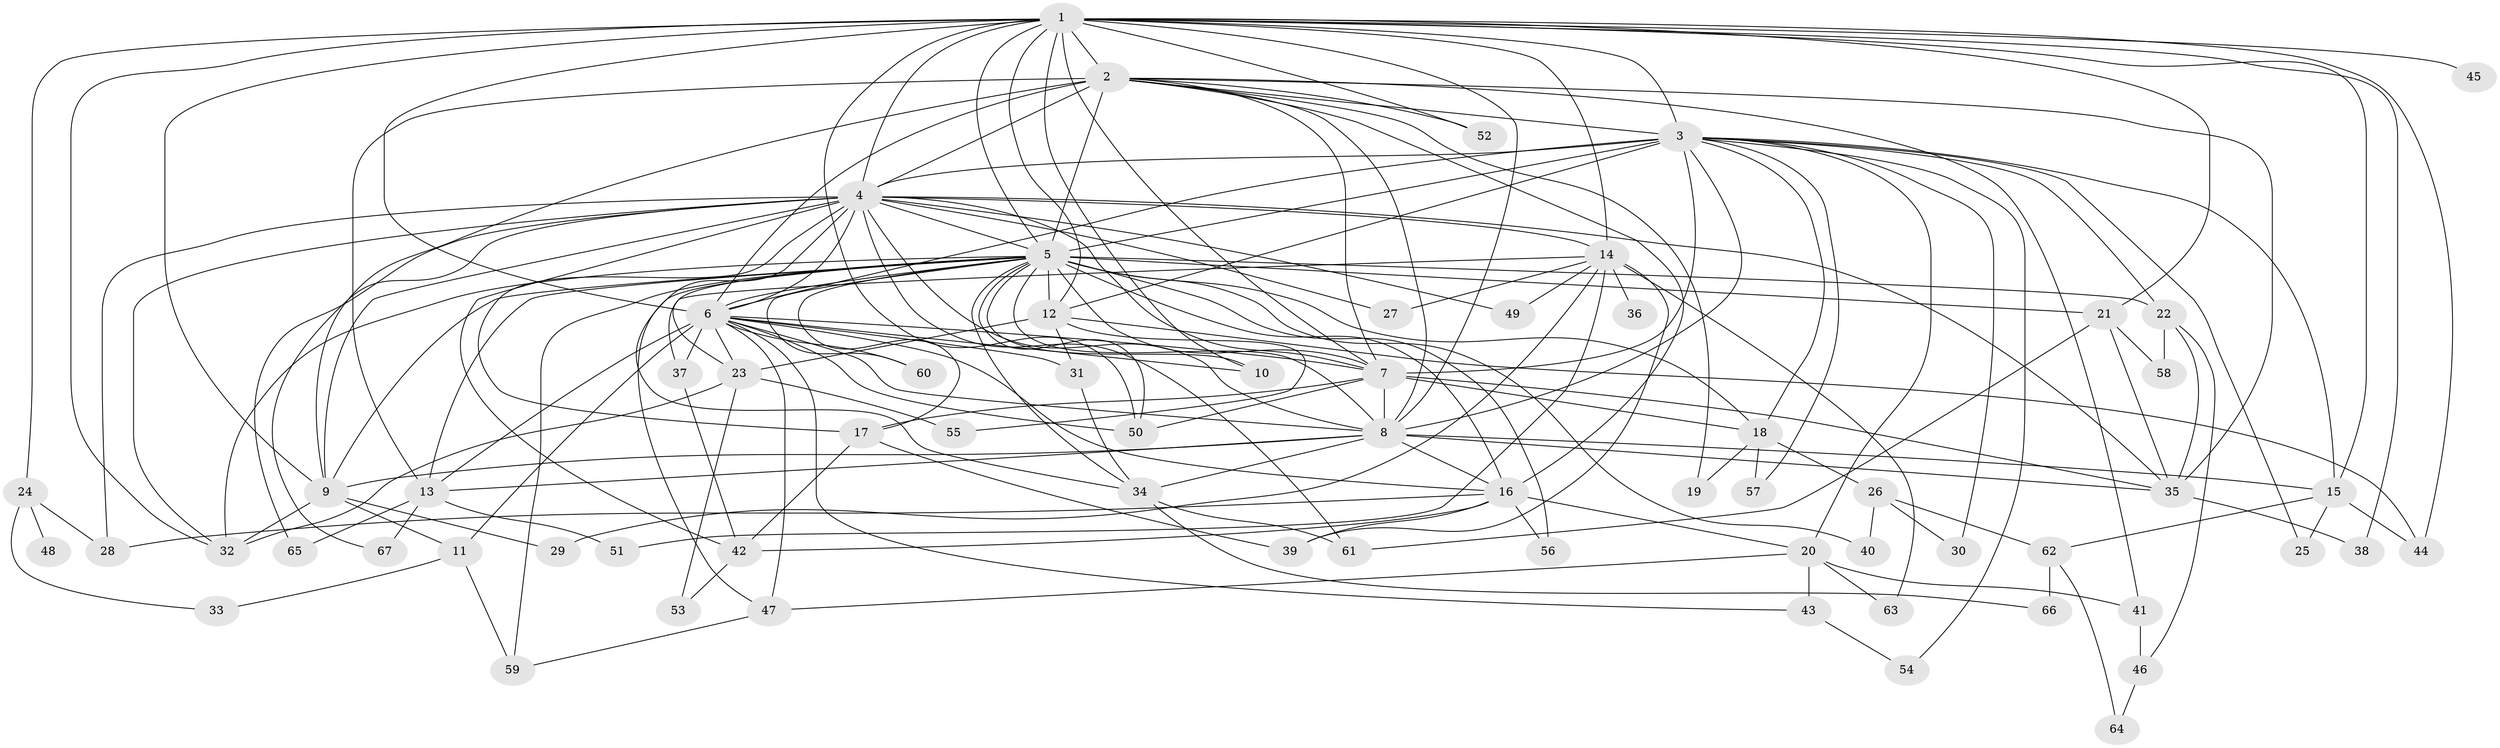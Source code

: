 // original degree distribution, {23: 0.015037593984962405, 18: 0.007518796992481203, 24: 0.015037593984962405, 21: 0.007518796992481203, 25: 0.007518796992481203, 13: 0.015037593984962405, 16: 0.007518796992481203, 33: 0.007518796992481203, 7: 0.022556390977443608, 3: 0.18796992481203006, 2: 0.5338345864661654, 4: 0.07518796992481203, 6: 0.045112781954887216, 5: 0.05263157894736842}
// Generated by graph-tools (version 1.1) at 2025/49/03/04/25 22:49:35]
// undirected, 67 vertices, 173 edges
graph export_dot {
  node [color=gray90,style=filled];
  1;
  2;
  3;
  4;
  5;
  6;
  7;
  8;
  9;
  10;
  11;
  12;
  13;
  14;
  15;
  16;
  17;
  18;
  19;
  20;
  21;
  22;
  23;
  24;
  25;
  26;
  27;
  28;
  29;
  30;
  31;
  32;
  33;
  34;
  35;
  36;
  37;
  38;
  39;
  40;
  41;
  42;
  43;
  44;
  45;
  46;
  47;
  48;
  49;
  50;
  51;
  52;
  53;
  54;
  55;
  56;
  57;
  58;
  59;
  60;
  61;
  62;
  63;
  64;
  65;
  66;
  67;
  1 -- 2 [weight=4.0];
  1 -- 3 [weight=2.0];
  1 -- 4 [weight=2.0];
  1 -- 5 [weight=3.0];
  1 -- 6 [weight=2.0];
  1 -- 7 [weight=2.0];
  1 -- 8 [weight=2.0];
  1 -- 9 [weight=1.0];
  1 -- 10 [weight=1.0];
  1 -- 12 [weight=8.0];
  1 -- 14 [weight=2.0];
  1 -- 15 [weight=3.0];
  1 -- 21 [weight=1.0];
  1 -- 24 [weight=1.0];
  1 -- 32 [weight=1.0];
  1 -- 38 [weight=1.0];
  1 -- 44 [weight=1.0];
  1 -- 45 [weight=3.0];
  1 -- 50 [weight=1.0];
  1 -- 52 [weight=1.0];
  2 -- 3 [weight=3.0];
  2 -- 4 [weight=2.0];
  2 -- 5 [weight=21.0];
  2 -- 6 [weight=3.0];
  2 -- 7 [weight=2.0];
  2 -- 8 [weight=2.0];
  2 -- 9 [weight=1.0];
  2 -- 13 [weight=2.0];
  2 -- 16 [weight=1.0];
  2 -- 19 [weight=1.0];
  2 -- 35 [weight=2.0];
  2 -- 41 [weight=1.0];
  2 -- 52 [weight=1.0];
  3 -- 4 [weight=1.0];
  3 -- 5 [weight=1.0];
  3 -- 6 [weight=1.0];
  3 -- 7 [weight=2.0];
  3 -- 8 [weight=1.0];
  3 -- 12 [weight=1.0];
  3 -- 15 [weight=1.0];
  3 -- 18 [weight=1.0];
  3 -- 20 [weight=1.0];
  3 -- 22 [weight=2.0];
  3 -- 25 [weight=1.0];
  3 -- 30 [weight=1.0];
  3 -- 54 [weight=1.0];
  3 -- 57 [weight=1.0];
  4 -- 5 [weight=3.0];
  4 -- 6 [weight=1.0];
  4 -- 7 [weight=1.0];
  4 -- 8 [weight=2.0];
  4 -- 9 [weight=1.0];
  4 -- 14 [weight=1.0];
  4 -- 17 [weight=1.0];
  4 -- 27 [weight=1.0];
  4 -- 28 [weight=1.0];
  4 -- 32 [weight=1.0];
  4 -- 34 [weight=1.0];
  4 -- 35 [weight=1.0];
  4 -- 42 [weight=1.0];
  4 -- 49 [weight=1.0];
  4 -- 61 [weight=1.0];
  4 -- 65 [weight=1.0];
  4 -- 67 [weight=1.0];
  5 -- 6 [weight=4.0];
  5 -- 7 [weight=2.0];
  5 -- 8 [weight=2.0];
  5 -- 9 [weight=1.0];
  5 -- 10 [weight=1.0];
  5 -- 12 [weight=2.0];
  5 -- 13 [weight=1.0];
  5 -- 16 [weight=1.0];
  5 -- 17 [weight=1.0];
  5 -- 18 [weight=1.0];
  5 -- 21 [weight=1.0];
  5 -- 22 [weight=1.0];
  5 -- 23 [weight=2.0];
  5 -- 32 [weight=1.0];
  5 -- 34 [weight=1.0];
  5 -- 40 [weight=1.0];
  5 -- 47 [weight=1.0];
  5 -- 50 [weight=1.0];
  5 -- 56 [weight=1.0];
  5 -- 59 [weight=1.0];
  5 -- 60 [weight=1.0];
  6 -- 7 [weight=1.0];
  6 -- 8 [weight=1.0];
  6 -- 10 [weight=1.0];
  6 -- 11 [weight=1.0];
  6 -- 13 [weight=1.0];
  6 -- 16 [weight=1.0];
  6 -- 23 [weight=1.0];
  6 -- 31 [weight=1.0];
  6 -- 37 [weight=1.0];
  6 -- 43 [weight=1.0];
  6 -- 47 [weight=1.0];
  6 -- 50 [weight=1.0];
  6 -- 60 [weight=1.0];
  7 -- 8 [weight=2.0];
  7 -- 17 [weight=1.0];
  7 -- 18 [weight=1.0];
  7 -- 35 [weight=1.0];
  7 -- 50 [weight=1.0];
  8 -- 9 [weight=1.0];
  8 -- 13 [weight=1.0];
  8 -- 15 [weight=5.0];
  8 -- 16 [weight=1.0];
  8 -- 34 [weight=2.0];
  8 -- 35 [weight=1.0];
  9 -- 11 [weight=1.0];
  9 -- 29 [weight=1.0];
  9 -- 32 [weight=1.0];
  11 -- 33 [weight=1.0];
  11 -- 59 [weight=1.0];
  12 -- 23 [weight=1.0];
  12 -- 31 [weight=1.0];
  12 -- 44 [weight=1.0];
  12 -- 55 [weight=1.0];
  13 -- 51 [weight=1.0];
  13 -- 65 [weight=1.0];
  13 -- 67 [weight=1.0];
  14 -- 27 [weight=1.0];
  14 -- 29 [weight=1.0];
  14 -- 36 [weight=1.0];
  14 -- 37 [weight=1.0];
  14 -- 39 [weight=1.0];
  14 -- 49 [weight=1.0];
  14 -- 51 [weight=1.0];
  14 -- 63 [weight=1.0];
  15 -- 25 [weight=1.0];
  15 -- 44 [weight=1.0];
  15 -- 62 [weight=1.0];
  16 -- 20 [weight=1.0];
  16 -- 28 [weight=1.0];
  16 -- 39 [weight=1.0];
  16 -- 42 [weight=1.0];
  16 -- 56 [weight=1.0];
  17 -- 39 [weight=1.0];
  17 -- 42 [weight=1.0];
  18 -- 19 [weight=1.0];
  18 -- 26 [weight=1.0];
  18 -- 57 [weight=1.0];
  20 -- 41 [weight=1.0];
  20 -- 43 [weight=1.0];
  20 -- 47 [weight=1.0];
  20 -- 63 [weight=1.0];
  21 -- 35 [weight=1.0];
  21 -- 58 [weight=1.0];
  21 -- 61 [weight=1.0];
  22 -- 35 [weight=1.0];
  22 -- 46 [weight=1.0];
  22 -- 58 [weight=1.0];
  23 -- 32 [weight=1.0];
  23 -- 53 [weight=1.0];
  23 -- 55 [weight=1.0];
  24 -- 28 [weight=1.0];
  24 -- 33 [weight=1.0];
  24 -- 48 [weight=1.0];
  26 -- 30 [weight=1.0];
  26 -- 40 [weight=1.0];
  26 -- 62 [weight=1.0];
  31 -- 34 [weight=1.0];
  34 -- 61 [weight=1.0];
  34 -- 66 [weight=1.0];
  35 -- 38 [weight=1.0];
  37 -- 42 [weight=1.0];
  41 -- 46 [weight=1.0];
  42 -- 53 [weight=1.0];
  43 -- 54 [weight=1.0];
  46 -- 64 [weight=1.0];
  47 -- 59 [weight=1.0];
  62 -- 64 [weight=1.0];
  62 -- 66 [weight=1.0];
}
